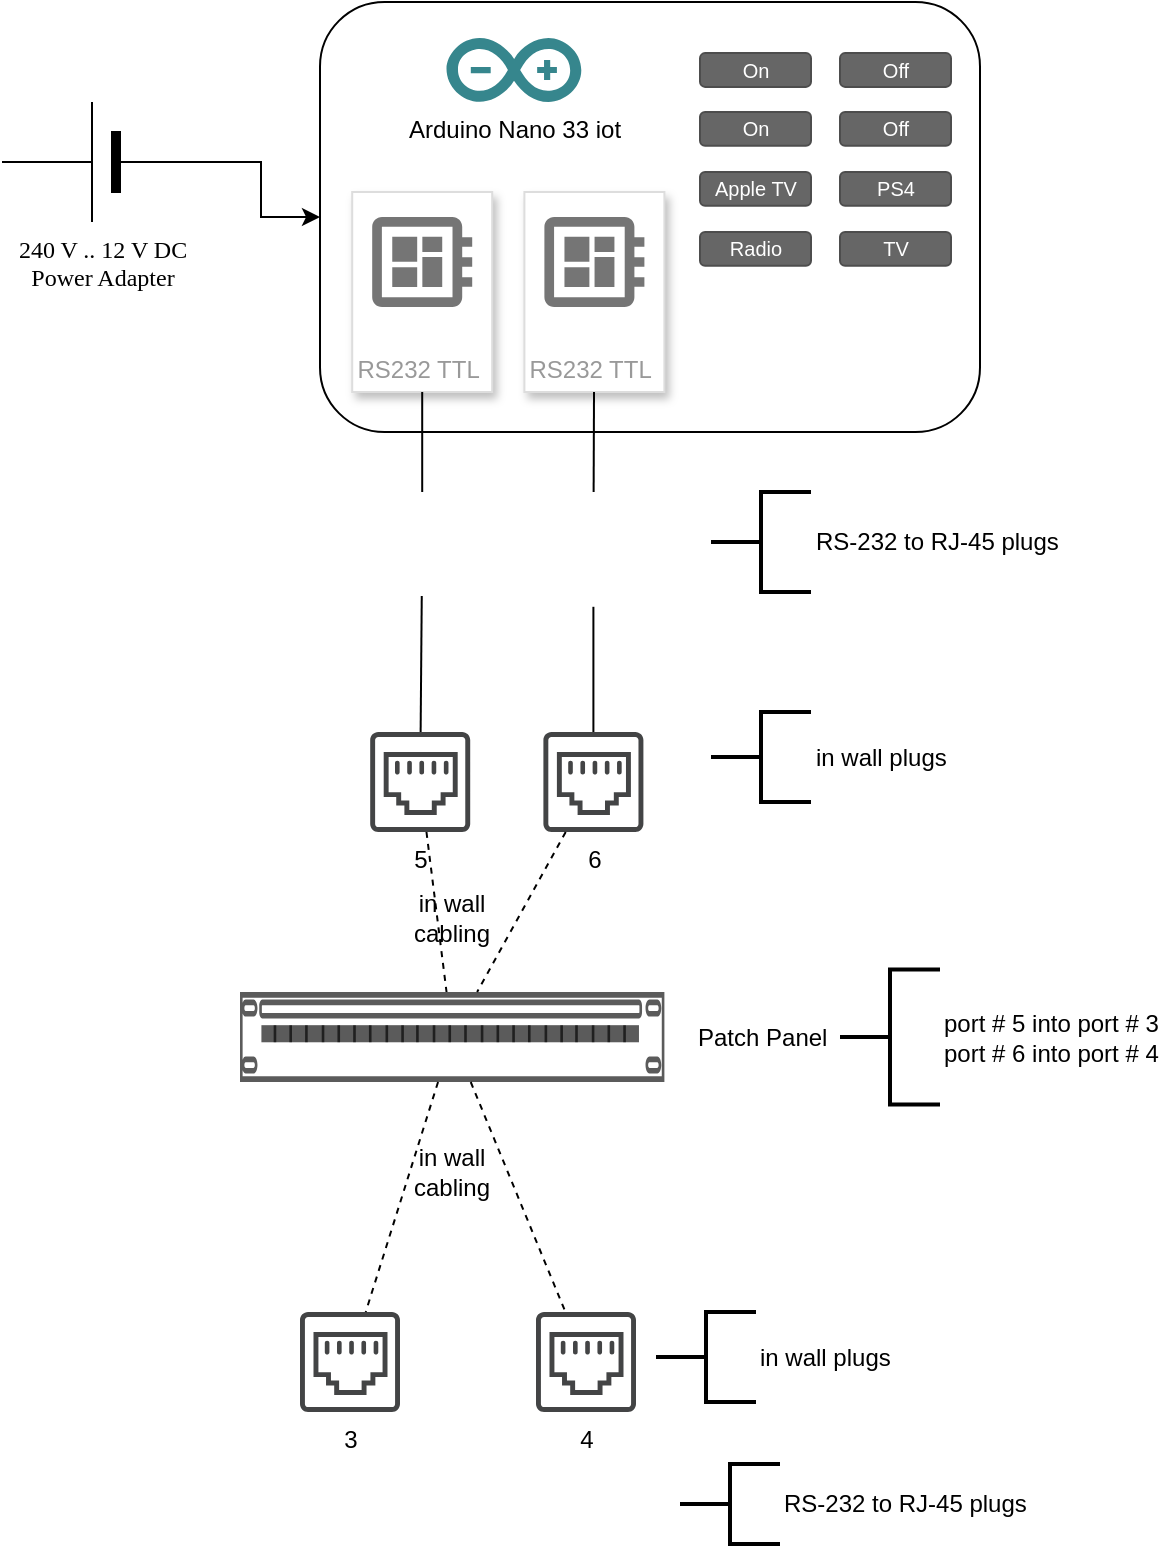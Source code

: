 <mxfile version="14.2.7" type="github">
  <diagram name="Page-1" id="7e0a89b8-554c-2b80-1dc8-d5c74ca68de4">
    <mxGraphModel dx="1301" dy="753" grid="1" gridSize="10" guides="1" tooltips="1" connect="1" arrows="1" fold="1" page="1" pageScale="1" pageWidth="1100" pageHeight="850" background="#ffffff" math="0" shadow="0">
      <root>
        <mxCell id="0" />
        <mxCell id="1" parent="0" />
        <mxCell id="ENBSYhny3J92JrBctLqS-32" style="edgeStyle=orthogonalEdgeStyle;rounded=0;orthogonalLoop=1;jettySize=auto;html=1;exitX=0;exitY=0.5;exitDx=0;exitDy=0;exitPerimeter=0;" edge="1" parent="1" source="1cb643a89b7d889d-7" target="ENBSYhny3J92JrBctLqS-31">
          <mxGeometry relative="1" as="geometry" />
        </mxCell>
        <mxCell id="1cb643a89b7d889d-7" value="240 V .. 12 V DC&lt;br&gt;Power Adapter" style="verticalLabelPosition=bottom;shadow=0;dashed=0;align=center;fillColor=#000000;html=1;verticalAlign=top;strokeWidth=1;shape=mxgraph.electrical.miscellaneous.monocell_battery;rounded=1;comic=0;labelBackgroundColor=none;fontFamily=Verdana;fontSize=12;flipH=1;" parent="1" vertex="1">
          <mxGeometry x="31.0" y="75" width="100" height="60" as="geometry" />
        </mxCell>
        <mxCell id="ENBSYhny3J92JrBctLqS-2" value="" style="shape=image;html=1;verticalAlign=top;verticalLabelPosition=bottom;labelBackgroundColor=#ffffff;imageAspect=0;aspect=fixed;image=https://cdn4.iconfinder.com/data/icons/johaupt_free_icons_01/com_plug01.png" vertex="1" parent="1">
          <mxGeometry x="215.1" y="270" width="52" height="52" as="geometry" />
        </mxCell>
        <mxCell id="ENBSYhny3J92JrBctLqS-3" value="" style="shape=image;html=1;verticalAlign=top;verticalLabelPosition=bottom;labelBackgroundColor=#ffffff;imageAspect=0;aspect=fixed;image=https://cdn4.iconfinder.com/data/icons/johaupt_free_icons_01/com_plug01.png" vertex="1" parent="1">
          <mxGeometry x="298" y="270" width="57.4" height="57.4" as="geometry" />
        </mxCell>
        <mxCell id="ENBSYhny3J92JrBctLqS-4" value="" style="shape=image;html=1;verticalAlign=top;verticalLabelPosition=bottom;labelBackgroundColor=#ffffff;imageAspect=0;aspect=fixed;image=https://cdn4.iconfinder.com/data/icons/johaupt_free_icons_01/com_plug01.png" vertex="1" parent="1">
          <mxGeometry x="298.0" y="752" width="50" height="50" as="geometry" />
        </mxCell>
        <mxCell id="ENBSYhny3J92JrBctLqS-5" value="" style="shape=image;html=1;verticalAlign=top;verticalLabelPosition=bottom;labelBackgroundColor=#ffffff;imageAspect=0;aspect=fixed;image=https://cdn4.iconfinder.com/data/icons/johaupt_free_icons_01/com_plug01.png" vertex="1" parent="1">
          <mxGeometry x="179.0" y="750" width="52" height="52" as="geometry" />
        </mxCell>
        <mxCell id="ENBSYhny3J92JrBctLqS-11" value="5" style="pointerEvents=1;shadow=0;dashed=0;html=1;strokeColor=none;fillColor=#434445;aspect=fixed;labelPosition=center;verticalLabelPosition=bottom;verticalAlign=top;align=center;outlineConnect=0;shape=mxgraph.vvd.ethernet_port;" vertex="1" parent="1">
          <mxGeometry x="215.1" y="390" width="50" height="50" as="geometry" />
        </mxCell>
        <mxCell id="ENBSYhny3J92JrBctLqS-12" value="3" style="pointerEvents=1;shadow=0;dashed=0;html=1;strokeColor=none;fillColor=#434445;aspect=fixed;labelPosition=center;verticalLabelPosition=bottom;verticalAlign=top;align=center;outlineConnect=0;shape=mxgraph.vvd.ethernet_port;" vertex="1" parent="1">
          <mxGeometry x="180.0" y="680" width="50" height="50" as="geometry" />
        </mxCell>
        <mxCell id="ENBSYhny3J92JrBctLqS-13" value="6" style="pointerEvents=1;shadow=0;dashed=0;html=1;strokeColor=none;fillColor=#434445;aspect=fixed;labelPosition=center;verticalLabelPosition=bottom;verticalAlign=top;align=center;outlineConnect=0;shape=mxgraph.vvd.ethernet_port;" vertex="1" parent="1">
          <mxGeometry x="301.7" y="390" width="50" height="50" as="geometry" />
        </mxCell>
        <mxCell id="ENBSYhny3J92JrBctLqS-14" value="4" style="pointerEvents=1;shadow=0;dashed=0;html=1;strokeColor=none;fillColor=#434445;aspect=fixed;labelPosition=center;verticalLabelPosition=bottom;verticalAlign=top;align=center;outlineConnect=0;shape=mxgraph.vvd.ethernet_port;" vertex="1" parent="1">
          <mxGeometry x="298.0" y="680" width="50" height="50" as="geometry" />
        </mxCell>
        <mxCell id="ENBSYhny3J92JrBctLqS-15" value="" style="endArrow=none;html=1;" edge="1" parent="1" source="ENBSYhny3J92JrBctLqS-2" target="ENBSYhny3J92JrBctLqS-11">
          <mxGeometry width="50" height="50" relative="1" as="geometry">
            <mxPoint x="440" y="570" as="sourcePoint" />
            <mxPoint x="490" y="520" as="targetPoint" />
          </mxGeometry>
        </mxCell>
        <mxCell id="ENBSYhny3J92JrBctLqS-16" value="RS-232 to RJ-45 plugs" style="strokeWidth=2;html=1;shape=mxgraph.flowchart.annotation_2;align=left;labelPosition=right;pointerEvents=1;" vertex="1" parent="1">
          <mxGeometry x="385.5" y="270" width="50" height="50" as="geometry" />
        </mxCell>
        <mxCell id="ENBSYhny3J92JrBctLqS-17" value="" style="endArrow=none;html=1;" edge="1" parent="1" source="ENBSYhny3J92JrBctLqS-3" target="ENBSYhny3J92JrBctLqS-13">
          <mxGeometry width="50" height="50" relative="1" as="geometry">
            <mxPoint x="321.181" y="332" as="sourcePoint" />
            <mxPoint x="320.649" y="390" as="targetPoint" />
          </mxGeometry>
        </mxCell>
        <mxCell id="ENBSYhny3J92JrBctLqS-18" value="in wall plugs" style="strokeWidth=2;html=1;shape=mxgraph.flowchart.annotation_2;align=left;labelPosition=right;pointerEvents=1;" vertex="1" parent="1">
          <mxGeometry x="385.5" y="380" width="50" height="45" as="geometry" />
        </mxCell>
        <mxCell id="ENBSYhny3J92JrBctLqS-19" value="Patch Panel" style="strokeColor=#666666;html=1;labelPosition=right;align=left;spacingLeft=15;shadow=0;dashed=0;outlineConnect=0;shape=mxgraph.rack.general.cat5e_rack_mount_patch_panel_24_ports;" vertex="1" parent="1">
          <mxGeometry x="150" y="520" width="212.2" height="45" as="geometry" />
        </mxCell>
        <mxCell id="ENBSYhny3J92JrBctLqS-20" value="port # 5 into port # 3&lt;br&gt;port # 6 into port # 4" style="strokeWidth=2;html=1;shape=mxgraph.flowchart.annotation_2;align=left;labelPosition=right;pointerEvents=1;" vertex="1" parent="1">
          <mxGeometry x="450" y="508.75" width="50" height="67.5" as="geometry" />
        </mxCell>
        <mxCell id="ENBSYhny3J92JrBctLqS-21" value="" style="endArrow=none;dashed=1;html=1;" edge="1" parent="1" source="ENBSYhny3J92JrBctLqS-11" target="ENBSYhny3J92JrBctLqS-19">
          <mxGeometry width="50" height="50" relative="1" as="geometry">
            <mxPoint x="550" y="580" as="sourcePoint" />
            <mxPoint x="600" y="530" as="targetPoint" />
          </mxGeometry>
        </mxCell>
        <mxCell id="ENBSYhny3J92JrBctLqS-22" value="" style="endArrow=none;dashed=1;html=1;" edge="1" parent="1" source="ENBSYhny3J92JrBctLqS-13" target="ENBSYhny3J92JrBctLqS-19">
          <mxGeometry width="50" height="50" relative="1" as="geometry">
            <mxPoint x="292.053" y="443.02" as="sourcePoint" />
            <mxPoint x="289.999" y="520.005" as="targetPoint" />
          </mxGeometry>
        </mxCell>
        <mxCell id="ENBSYhny3J92JrBctLqS-23" value="" style="endArrow=none;dashed=1;html=1;" edge="1" parent="1" source="ENBSYhny3J92JrBctLqS-19" target="ENBSYhny3J92JrBctLqS-14">
          <mxGeometry width="50" height="50" relative="1" as="geometry">
            <mxPoint x="323.703" y="603.02" as="sourcePoint" />
            <mxPoint x="321.649" y="680.005" as="targetPoint" />
          </mxGeometry>
        </mxCell>
        <mxCell id="ENBSYhny3J92JrBctLqS-24" value="" style="endArrow=none;dashed=1;html=1;" edge="1" parent="1" source="ENBSYhny3J92JrBctLqS-19" target="ENBSYhny3J92JrBctLqS-12">
          <mxGeometry width="50" height="50" relative="1" as="geometry">
            <mxPoint x="203.823" y="600" as="sourcePoint" />
            <mxPoint x="201.769" y="676.985" as="targetPoint" />
          </mxGeometry>
        </mxCell>
        <mxCell id="ENBSYhny3J92JrBctLqS-25" value="in wall cabling" style="text;html=1;strokeColor=none;fillColor=none;align=center;verticalAlign=middle;whiteSpace=wrap;rounded=0;" vertex="1" parent="1">
          <mxGeometry x="236.1" y="600" width="40" height="20" as="geometry" />
        </mxCell>
        <mxCell id="ENBSYhny3J92JrBctLqS-26" value="in wall cabling" style="text;html=1;strokeColor=none;fillColor=none;align=center;verticalAlign=middle;whiteSpace=wrap;rounded=0;" vertex="1" parent="1">
          <mxGeometry x="236.1" y="472.5" width="40" height="20" as="geometry" />
        </mxCell>
        <mxCell id="ENBSYhny3J92JrBctLqS-27" value="in wall plugs" style="strokeWidth=2;html=1;shape=mxgraph.flowchart.annotation_2;align=left;labelPosition=right;pointerEvents=1;" vertex="1" parent="1">
          <mxGeometry x="358" y="680" width="50" height="45" as="geometry" />
        </mxCell>
        <mxCell id="ENBSYhny3J92JrBctLqS-28" value="RS-232 to RJ-45 plugs" style="strokeWidth=2;html=1;shape=mxgraph.flowchart.annotation_2;align=left;labelPosition=right;pointerEvents=1;" vertex="1" parent="1">
          <mxGeometry x="370" y="756" width="50" height="40" as="geometry" />
        </mxCell>
        <mxCell id="ENBSYhny3J92JrBctLqS-31" value="" style="rounded=1;whiteSpace=wrap;html=1;" vertex="1" parent="1">
          <mxGeometry x="190" y="25" width="330" height="215" as="geometry" />
        </mxCell>
        <mxCell id="ENBSYhny3J92JrBctLqS-1" value="Arduino Nano 33 iot" style="dashed=0;outlineConnect=0;html=1;align=center;labelPosition=center;verticalLabelPosition=bottom;verticalAlign=top;shape=mxgraph.weblogos.arduino;fillColor=#36868D;strokeColor=none" vertex="1" parent="1">
          <mxGeometry x="253.25" y="43" width="67.4" height="32" as="geometry" />
        </mxCell>
        <mxCell id="ENBSYhny3J92JrBctLqS-33" value="RS232 TTL " style="strokeColor=#dddddd;shadow=1;strokeWidth=1;rounded=1;absoluteArcSize=1;arcSize=0;labelPosition=center;verticalLabelPosition=middle;align=center;verticalAlign=bottom;spacingLeft=0;fontColor=#999999;fontSize=12;whiteSpace=wrap;spacingBottom=2;" vertex="1" parent="1">
          <mxGeometry x="206.1" y="120" width="70" height="100" as="geometry" />
        </mxCell>
        <mxCell id="ENBSYhny3J92JrBctLqS-34" value="" style="dashed=0;connectable=0;html=1;fillColor=#757575;strokeColor=none;shape=mxgraph.gcp2.circuit_board;part=1;" vertex="1" parent="ENBSYhny3J92JrBctLqS-33">
          <mxGeometry x="0.5" width="50" height="45" relative="1" as="geometry">
            <mxPoint x="-25" y="12.5" as="offset" />
          </mxGeometry>
        </mxCell>
        <mxCell id="ENBSYhny3J92JrBctLqS-36" value="RS232 TTL " style="strokeColor=#dddddd;shadow=1;strokeWidth=1;rounded=1;absoluteArcSize=1;arcSize=0;labelPosition=center;verticalLabelPosition=middle;align=center;verticalAlign=bottom;spacingLeft=0;fontColor=#999999;fontSize=12;whiteSpace=wrap;spacingBottom=2;" vertex="1" parent="1">
          <mxGeometry x="292.2" y="120" width="70" height="100" as="geometry" />
        </mxCell>
        <mxCell id="ENBSYhny3J92JrBctLqS-37" value="" style="dashed=0;connectable=0;html=1;fillColor=#757575;strokeColor=none;shape=mxgraph.gcp2.circuit_board;part=1;" vertex="1" parent="ENBSYhny3J92JrBctLqS-36">
          <mxGeometry x="0.5" width="50" height="45" relative="1" as="geometry">
            <mxPoint x="-25" y="12.5" as="offset" />
          </mxGeometry>
        </mxCell>
        <mxCell id="ENBSYhny3J92JrBctLqS-38" value="On" style="rounded=1;html=1;shadow=0;dashed=0;whiteSpace=wrap;fontSize=10;fillColor=#666666;align=center;strokeColor=#4D4D4D;fontColor=#ffffff;" vertex="1" parent="1">
          <mxGeometry x="380" y="50.56" width="55.5" height="16.88" as="geometry" />
        </mxCell>
        <mxCell id="ENBSYhny3J92JrBctLqS-39" value="Off" style="rounded=1;html=1;shadow=0;dashed=0;whiteSpace=wrap;fontSize=10;fillColor=#666666;align=center;strokeColor=#4D4D4D;fontColor=#ffffff;" vertex="1" parent="1">
          <mxGeometry x="450" y="50.56" width="55.5" height="16.88" as="geometry" />
        </mxCell>
        <mxCell id="ENBSYhny3J92JrBctLqS-40" value="Off" style="rounded=1;html=1;shadow=0;dashed=0;whiteSpace=wrap;fontSize=10;fillColor=#666666;align=center;strokeColor=#4D4D4D;fontColor=#ffffff;" vertex="1" parent="1">
          <mxGeometry x="450" y="80" width="55.5" height="16.88" as="geometry" />
        </mxCell>
        <mxCell id="ENBSYhny3J92JrBctLqS-41" value="On" style="rounded=1;html=1;shadow=0;dashed=0;whiteSpace=wrap;fontSize=10;fillColor=#666666;align=center;strokeColor=#4D4D4D;fontColor=#ffffff;" vertex="1" parent="1">
          <mxGeometry x="380" y="80" width="55.5" height="16.88" as="geometry" />
        </mxCell>
        <mxCell id="ENBSYhny3J92JrBctLqS-42" value="PS4" style="rounded=1;html=1;shadow=0;dashed=0;whiteSpace=wrap;fontSize=10;fillColor=#666666;align=center;strokeColor=#4D4D4D;fontColor=#ffffff;" vertex="1" parent="1">
          <mxGeometry x="450" y="110" width="55.5" height="16.88" as="geometry" />
        </mxCell>
        <mxCell id="ENBSYhny3J92JrBctLqS-43" value="Radio" style="rounded=1;html=1;shadow=0;dashed=0;whiteSpace=wrap;fontSize=10;fillColor=#666666;align=center;strokeColor=#4D4D4D;fontColor=#ffffff;" vertex="1" parent="1">
          <mxGeometry x="380" y="140" width="55.5" height="16.88" as="geometry" />
        </mxCell>
        <mxCell id="ENBSYhny3J92JrBctLqS-44" value="TV" style="rounded=1;html=1;shadow=0;dashed=0;whiteSpace=wrap;fontSize=10;fillColor=#666666;align=center;strokeColor=#4D4D4D;fontColor=#ffffff;" vertex="1" parent="1">
          <mxGeometry x="450" y="140" width="55.5" height="16.88" as="geometry" />
        </mxCell>
        <mxCell id="ENBSYhny3J92JrBctLqS-45" value="Apple TV" style="rounded=1;html=1;shadow=0;dashed=0;whiteSpace=wrap;fontSize=10;fillColor=#666666;align=center;strokeColor=#4D4D4D;fontColor=#ffffff;" vertex="1" parent="1">
          <mxGeometry x="380" y="110" width="55.5" height="16.88" as="geometry" />
        </mxCell>
        <mxCell id="ENBSYhny3J92JrBctLqS-46" value="" style="endArrow=none;html=1;" edge="1" parent="1" source="ENBSYhny3J92JrBctLqS-2" target="ENBSYhny3J92JrBctLqS-33">
          <mxGeometry width="50" height="50" relative="1" as="geometry">
            <mxPoint x="248" y="300" as="sourcePoint" />
            <mxPoint x="298" y="250" as="targetPoint" />
          </mxGeometry>
        </mxCell>
        <mxCell id="ENBSYhny3J92JrBctLqS-47" value="" style="endArrow=none;html=1;" edge="1" parent="1" source="ENBSYhny3J92JrBctLqS-3" target="ENBSYhny3J92JrBctLqS-36">
          <mxGeometry width="50" height="50" relative="1" as="geometry">
            <mxPoint x="331.541" y="290" as="sourcePoint" />
            <mxPoint x="347.997" y="230" as="targetPoint" />
          </mxGeometry>
        </mxCell>
      </root>
    </mxGraphModel>
  </diagram>
</mxfile>
